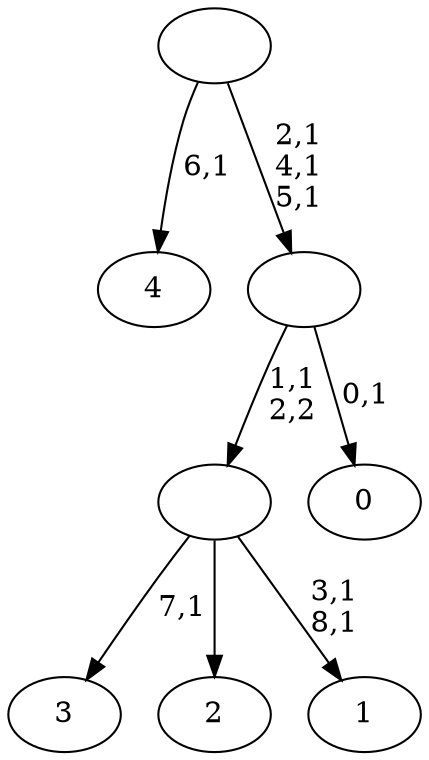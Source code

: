 digraph T {
	14 [label="4"]
	12 [label="3"]
	10 [label="2"]
	9 [label="1"]
	6 [label=""]
	5 [label="0"]
	3 [label=""]
	0 [label=""]
	6 -> 9 [label="3,1\n8,1"]
	6 -> 12 [label="7,1"]
	6 -> 10 [label=""]
	3 -> 5 [label="0,1"]
	3 -> 6 [label="1,1\n2,2"]
	0 -> 3 [label="2,1\n4,1\n5,1"]
	0 -> 14 [label="6,1"]
}
